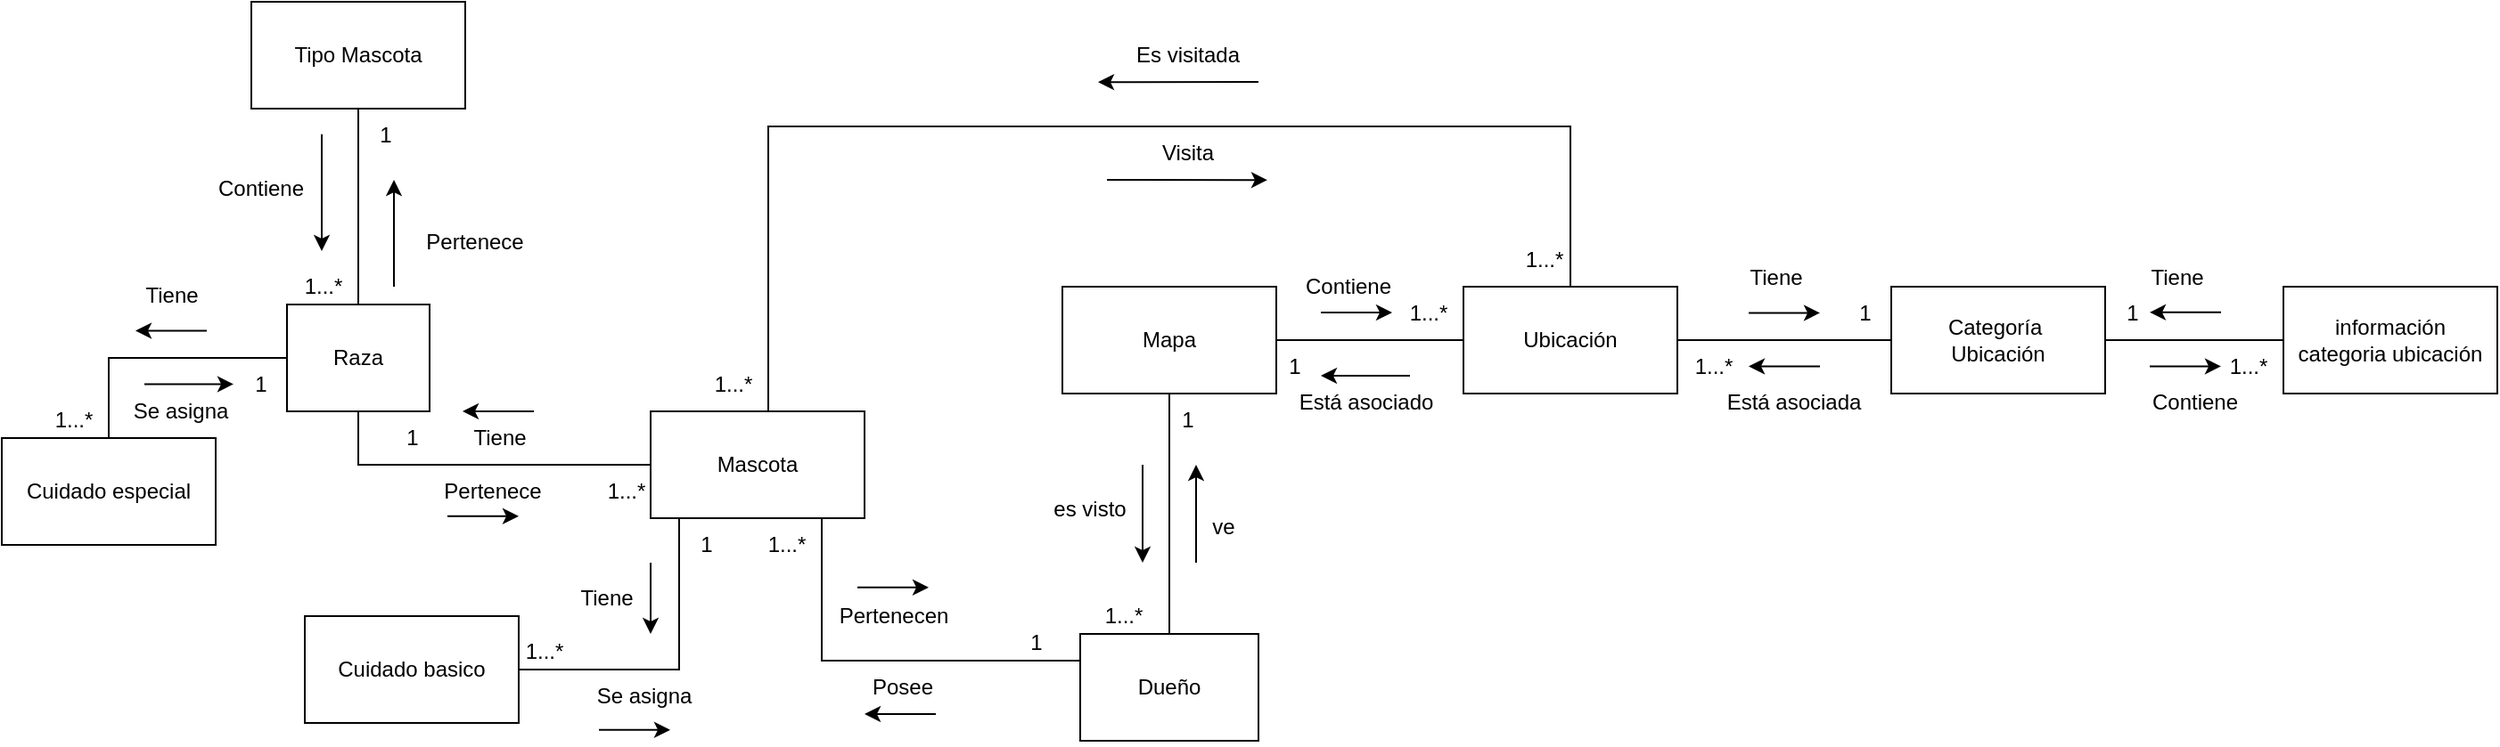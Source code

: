 <mxfile version="20.5.3" type="google"><diagram id="_GuqVQiUZcWHyujKK2nL" name="Página-1"><mxGraphModel grid="1" page="1" gridSize="10" guides="1" tooltips="1" connect="1" arrows="1" fold="1" pageScale="1" pageWidth="827" pageHeight="1169" math="0" shadow="0"><root><mxCell id="0"/><mxCell id="1" parent="0"/><mxCell id="2DfOhCfQZKJeuJSRLZsm-283" style="edgeStyle=orthogonalEdgeStyle;rounded=0;orthogonalLoop=1;jettySize=auto;html=1;endArrow=none;endFill=0;" edge="1" parent="1" source="2DfOhCfQZKJeuJSRLZsm-286" target="2DfOhCfQZKJeuJSRLZsm-292"><mxGeometry relative="1" as="geometry"><Array as="points"><mxPoint x="180" y="405"/></Array></mxGeometry></mxCell><mxCell id="2DfOhCfQZKJeuJSRLZsm-284" style="edgeStyle=orthogonalEdgeStyle;rounded=0;orthogonalLoop=1;jettySize=auto;html=1;endArrow=none;endFill=0;" edge="1" parent="1" source="2DfOhCfQZKJeuJSRLZsm-286" target="2DfOhCfQZKJeuJSRLZsm-294"><mxGeometry relative="1" as="geometry"><mxPoint y="270" as="targetPoint"/><Array as="points"><mxPoint y="290"/></Array></mxGeometry></mxCell><mxCell id="2DfOhCfQZKJeuJSRLZsm-286" value="Mascota" style="rounded=0;whiteSpace=wrap;html=1;" vertex="1" parent="1"><mxGeometry x="164" y="260" width="120" height="60" as="geometry"/></mxCell><mxCell id="q-e6z-P-KfCWZ5G5C2KU-2" style="edgeStyle=orthogonalEdgeStyle;rounded=0;orthogonalLoop=1;jettySize=auto;html=1;exitX=1;exitY=0.5;exitDx=0;exitDy=0;endArrow=none;endFill=0;" edge="1" parent="1" source="2DfOhCfQZKJeuJSRLZsm-287" target="q-e6z-P-KfCWZ5G5C2KU-1"><mxGeometry relative="1" as="geometry"/></mxCell><mxCell id="2DfOhCfQZKJeuJSRLZsm-287" value="Categoría&amp;nbsp;&lt;br&gt;Ubicación" style="rounded=0;whiteSpace=wrap;html=1;" vertex="1" parent="1"><mxGeometry x="860" y="190" width="120" height="60" as="geometry"/></mxCell><mxCell id="2DfOhCfQZKJeuJSRLZsm-288" style="edgeStyle=orthogonalEdgeStyle;rounded=0;orthogonalLoop=1;jettySize=auto;html=1;entryX=0;entryY=0.5;entryDx=0;entryDy=0;endArrow=none;endFill=0;" edge="1" parent="1" source="2DfOhCfQZKJeuJSRLZsm-289" target="2DfOhCfQZKJeuJSRLZsm-287"><mxGeometry relative="1" as="geometry"/></mxCell><mxCell id="2DfOhCfQZKJeuJSRLZsm-289" value="Ubicación" style="rounded=0;whiteSpace=wrap;html=1;" vertex="1" parent="1"><mxGeometry x="620" y="190" width="120" height="60" as="geometry"/></mxCell><mxCell id="wgUeokhiBTYwIn6FiawR-16" style="edgeStyle=orthogonalEdgeStyle;rounded=0;orthogonalLoop=1;jettySize=auto;html=1;exitX=0.5;exitY=1;exitDx=0;exitDy=0;entryX=0.5;entryY=0;entryDx=0;entryDy=0;endArrow=none;endFill=0;" edge="1" parent="1" source="2DfOhCfQZKJeuJSRLZsm-290" target="2DfOhCfQZKJeuJSRLZsm-364"><mxGeometry relative="1" as="geometry"/></mxCell><mxCell id="2DfOhCfQZKJeuJSRLZsm-290" value="Tipo Mascota" style="rounded=0;whiteSpace=wrap;html=1;" vertex="1" parent="1"><mxGeometry x="-60" y="30" width="120" height="60" as="geometry"/></mxCell><mxCell id="2DfOhCfQZKJeuJSRLZsm-292" value="Cuidado basico" style="rounded=0;whiteSpace=wrap;html=1;" vertex="1" parent="1"><mxGeometry x="-30" y="375" width="120" height="60" as="geometry"/></mxCell><mxCell id="2DfOhCfQZKJeuJSRLZsm-294" value="Raza" style="rounded=0;whiteSpace=wrap;html=1;" vertex="1" parent="1"><mxGeometry x="-40" y="200" width="80" height="60" as="geometry"/></mxCell><mxCell id="2DfOhCfQZKJeuJSRLZsm-295" style="edgeStyle=orthogonalEdgeStyle;rounded=0;orthogonalLoop=1;jettySize=auto;html=1;exitX=0.5;exitY=1;exitDx=0;exitDy=0;" edge="1" parent="1" source="2DfOhCfQZKJeuJSRLZsm-292" target="2DfOhCfQZKJeuJSRLZsm-292"><mxGeometry relative="1" as="geometry"/></mxCell><mxCell id="2DfOhCfQZKJeuJSRLZsm-300" value="1...*" style="text;html=1;align=center;verticalAlign=middle;resizable=0;points=[];autosize=1;strokeColor=none;fillColor=none;" vertex="1" parent="1"><mxGeometry x="-40" y="175" width="40" height="30" as="geometry"/></mxCell><mxCell id="2DfOhCfQZKJeuJSRLZsm-301" value="Contiene" style="text;html=1;align=center;verticalAlign=middle;resizable=0;points=[];autosize=1;strokeColor=none;fillColor=none;" vertex="1" parent="1"><mxGeometry x="-90" y="120" width="70" height="30" as="geometry"/></mxCell><mxCell id="2DfOhCfQZKJeuJSRLZsm-302" value="Pertenece" style="text;html=1;align=center;verticalAlign=middle;resizable=0;points=[];autosize=1;strokeColor=none;fillColor=none;" vertex="1" parent="1"><mxGeometry x="25" y="150" width="80" height="30" as="geometry"/></mxCell><mxCell id="2DfOhCfQZKJeuJSRLZsm-303" value="" style="endArrow=classic;html=1;rounded=0;" edge="1" parent="1"><mxGeometry width="50" height="50" relative="1" as="geometry"><mxPoint x="-20.5" y="104.43" as="sourcePoint"/><mxPoint x="-20.5" y="170" as="targetPoint"/><Array as="points"><mxPoint x="-20.5" y="104.43"/></Array></mxGeometry></mxCell><mxCell id="2DfOhCfQZKJeuJSRLZsm-304" value="" style="endArrow=classic;html=1;rounded=0;" edge="1" parent="1"><mxGeometry width="50" height="50" relative="1" as="geometry"><mxPoint x="20" y="190" as="sourcePoint"/><mxPoint x="20" y="130" as="targetPoint"/></mxGeometry></mxCell><mxCell id="2DfOhCfQZKJeuJSRLZsm-307" value="Tiene" style="text;html=1;align=center;verticalAlign=middle;resizable=0;points=[];autosize=1;strokeColor=none;fillColor=none;" vertex="1" parent="1"><mxGeometry x="53.5" y="260" width="50" height="30" as="geometry"/></mxCell><mxCell id="2DfOhCfQZKJeuJSRLZsm-308" value="Pertenece" style="text;html=1;align=center;verticalAlign=middle;resizable=0;points=[];autosize=1;strokeColor=none;fillColor=none;" vertex="1" parent="1"><mxGeometry x="35" y="290" width="80" height="30" as="geometry"/></mxCell><mxCell id="2DfOhCfQZKJeuJSRLZsm-309" value="" style="endArrow=classic;html=1;rounded=0;" edge="1" parent="1"><mxGeometry width="50" height="50" relative="1" as="geometry"><mxPoint x="50.0" y="318.89" as="sourcePoint"/><mxPoint x="90.0" y="318.89" as="targetPoint"/></mxGeometry></mxCell><mxCell id="2DfOhCfQZKJeuJSRLZsm-310" value="" style="endArrow=classic;html=1;rounded=0;" edge="1" parent="1"><mxGeometry width="50" height="50" relative="1" as="geometry"><mxPoint x="98.5" y="260" as="sourcePoint"/><mxPoint x="58.5" y="260" as="targetPoint"/><Array as="points"><mxPoint x="98.5" y="260"/></Array></mxGeometry></mxCell><mxCell id="2DfOhCfQZKJeuJSRLZsm-312" value="" style="endArrow=classic;html=1;rounded=0;" edge="1" parent="1"><mxGeometry width="50" height="50" relative="1" as="geometry"><mxPoint x="164" y="345" as="sourcePoint"/><mxPoint x="164" y="385" as="targetPoint"/><Array as="points"/></mxGeometry></mxCell><mxCell id="2DfOhCfQZKJeuJSRLZsm-319" value="" style="endArrow=classic;html=1;rounded=0;" edge="1" parent="1"><mxGeometry width="50" height="50" relative="1" as="geometry"><mxPoint x="135.0" y="438.89" as="sourcePoint"/><mxPoint x="175" y="438.89" as="targetPoint"/><Array as="points"><mxPoint x="155" y="438.89"/></Array></mxGeometry></mxCell><mxCell id="2DfOhCfQZKJeuJSRLZsm-321" value="1...*" style="text;html=1;align=center;verticalAlign=middle;resizable=0;points=[];autosize=1;strokeColor=none;fillColor=none;" vertex="1" parent="1"><mxGeometry x="740" y="220" width="40" height="30" as="geometry"/></mxCell><mxCell id="2DfOhCfQZKJeuJSRLZsm-323" value="Tiene" style="text;html=1;align=center;verticalAlign=middle;resizable=0;points=[];autosize=1;strokeColor=none;fillColor=none;" vertex="1" parent="1"><mxGeometry x="770" y="170" width="50" height="30" as="geometry"/></mxCell><mxCell id="2DfOhCfQZKJeuJSRLZsm-324" value="1" style="text;html=1;align=center;verticalAlign=middle;resizable=0;points=[];autosize=1;strokeColor=none;fillColor=none;" vertex="1" parent="1"><mxGeometry x="830" y="190" width="30" height="30" as="geometry"/></mxCell><mxCell id="2DfOhCfQZKJeuJSRLZsm-325" value="" style="endArrow=classic;html=1;rounded=0;" edge="1" parent="1"><mxGeometry width="50" height="50" relative="1" as="geometry"><mxPoint x="780" y="204.71" as="sourcePoint"/><mxPoint x="820" y="204.71" as="targetPoint"/></mxGeometry></mxCell><mxCell id="2DfOhCfQZKJeuJSRLZsm-326" value="" style="endArrow=classic;html=1;rounded=0;" edge="1" parent="1"><mxGeometry width="50" height="50" relative="1" as="geometry"><mxPoint x="820" y="234.71" as="sourcePoint"/><mxPoint x="780" y="234.71" as="targetPoint"/><Array as="points"/></mxGeometry></mxCell><mxCell id="2DfOhCfQZKJeuJSRLZsm-327" value="Está asociada" style="text;html=1;align=center;verticalAlign=middle;resizable=0;points=[];autosize=1;strokeColor=none;fillColor=none;" vertex="1" parent="1"><mxGeometry x="755" y="240" width="100" height="30" as="geometry"/></mxCell><mxCell id="2DfOhCfQZKJeuJSRLZsm-330" value="1" style="text;html=1;align=center;verticalAlign=middle;resizable=0;points=[];autosize=1;strokeColor=none;fillColor=none;" vertex="1" parent="1"><mxGeometry x="180" y="320" width="30" height="30" as="geometry"/></mxCell><mxCell id="2DfOhCfQZKJeuJSRLZsm-331" value="1...*" style="text;html=1;align=center;verticalAlign=middle;resizable=0;points=[];autosize=1;strokeColor=none;fillColor=none;" vertex="1" parent="1"><mxGeometry x="83.5" y="380" width="40" height="30" as="geometry"/></mxCell><mxCell id="2DfOhCfQZKJeuJSRLZsm-334" value="Tiene" style="text;html=1;align=center;verticalAlign=middle;resizable=0;points=[];autosize=1;strokeColor=none;fillColor=none;" vertex="1" parent="1"><mxGeometry x="113.5" y="350" width="50" height="30" as="geometry"/></mxCell><mxCell id="2DfOhCfQZKJeuJSRLZsm-335" value="Pertenecen" style="text;html=1;align=center;verticalAlign=middle;resizable=0;points=[];autosize=1;strokeColor=none;fillColor=none;" vertex="1" parent="1"><mxGeometry x="260" y="360" width="80" height="30" as="geometry"/></mxCell><mxCell id="2DfOhCfQZKJeuJSRLZsm-336" value="Posee" style="text;html=1;align=center;verticalAlign=middle;resizable=0;points=[];autosize=1;strokeColor=none;fillColor=none;" vertex="1" parent="1"><mxGeometry x="275" y="400" width="60" height="30" as="geometry"/></mxCell><mxCell id="2DfOhCfQZKJeuJSRLZsm-337" value="" style="endArrow=classic;html=1;rounded=0;" edge="1" parent="1"><mxGeometry width="50" height="50" relative="1" as="geometry"><mxPoint x="324" y="430" as="sourcePoint"/><mxPoint x="284" y="430" as="targetPoint"/><Array as="points"/></mxGeometry></mxCell><mxCell id="2DfOhCfQZKJeuJSRLZsm-338" value="" style="endArrow=classic;html=1;rounded=0;" edge="1" parent="1"><mxGeometry width="50" height="50" relative="1" as="geometry"><mxPoint x="280" y="358.89" as="sourcePoint"/><mxPoint x="320" y="358.89" as="targetPoint"/></mxGeometry></mxCell><mxCell id="2DfOhCfQZKJeuJSRLZsm-339" value="Se asigna" style="text;html=1;align=center;verticalAlign=middle;resizable=0;points=[];autosize=1;strokeColor=none;fillColor=none;" vertex="1" parent="1"><mxGeometry x="120" y="405" width="80" height="30" as="geometry"/></mxCell><mxCell id="2DfOhCfQZKJeuJSRLZsm-352" style="edgeStyle=orthogonalEdgeStyle;rounded=0;orthogonalLoop=1;jettySize=auto;html=1;endArrow=none;endFill=0;" edge="1" parent="1" source="2DfOhCfQZKJeuJSRLZsm-356" target="2DfOhCfQZKJeuJSRLZsm-366"><mxGeometry relative="1" as="geometry"><Array as="points"><mxPoint x="260" y="400"/></Array></mxGeometry></mxCell><mxCell id="wgUeokhiBTYwIn6FiawR-15" style="edgeStyle=orthogonalEdgeStyle;rounded=0;orthogonalLoop=1;jettySize=auto;html=1;exitX=0.75;exitY=0;exitDx=0;exitDy=0;entryX=0.5;entryY=0;entryDx=0;entryDy=0;endArrow=none;endFill=0;" edge="1" parent="1" source="2DfOhCfQZKJeuJSRLZsm-356" target="2DfOhCfQZKJeuJSRLZsm-289"><mxGeometry relative="1" as="geometry"><Array as="points"><mxPoint x="230" y="260"/><mxPoint x="230" y="100"/><mxPoint x="680" y="100"/></Array></mxGeometry></mxCell><mxCell id="2DfOhCfQZKJeuJSRLZsm-356" value="Mascota" style="rounded=0;whiteSpace=wrap;html=1;" vertex="1" parent="1"><mxGeometry x="164" y="260" width="120" height="60" as="geometry"/></mxCell><mxCell id="q-e6z-P-KfCWZ5G5C2KU-10" style="edgeStyle=orthogonalEdgeStyle;rounded=0;orthogonalLoop=1;jettySize=auto;html=1;exitX=0;exitY=0.5;exitDx=0;exitDy=0;endArrow=none;endFill=0;" edge="1" parent="1" source="2DfOhCfQZKJeuJSRLZsm-364" target="q-e6z-P-KfCWZ5G5C2KU-9"><mxGeometry relative="1" as="geometry"/></mxCell><mxCell id="2DfOhCfQZKJeuJSRLZsm-364" value="Raza" style="rounded=0;whiteSpace=wrap;html=1;" vertex="1" parent="1"><mxGeometry x="-40" y="200" width="80" height="60" as="geometry"/></mxCell><mxCell id="wgUeokhiBTYwIn6FiawR-1" style="edgeStyle=orthogonalEdgeStyle;rounded=0;orthogonalLoop=1;jettySize=auto;html=1;exitX=0.5;exitY=0;exitDx=0;exitDy=0;endArrow=none;endFill=0;" edge="1" parent="1" source="2DfOhCfQZKJeuJSRLZsm-366" target="gCjUXWW1ViEYZHHmf8EP-12"><mxGeometry relative="1" as="geometry"/></mxCell><mxCell id="2DfOhCfQZKJeuJSRLZsm-366" value="Dueño" style="rounded=0;whiteSpace=wrap;html=1;" vertex="1" parent="1"><mxGeometry x="405" y="385" width="100" height="60" as="geometry"/></mxCell><mxCell id="2DfOhCfQZKJeuJSRLZsm-369" value="1" style="text;html=1;align=center;verticalAlign=middle;resizable=0;points=[];autosize=1;strokeColor=none;fillColor=none;" vertex="1" parent="1"><mxGeometry y="90" width="30" height="30" as="geometry"/></mxCell><mxCell id="2DfOhCfQZKJeuJSRLZsm-375" value="1...*" style="text;html=1;align=center;verticalAlign=middle;resizable=0;points=[];autosize=1;strokeColor=none;fillColor=none;" vertex="1" parent="1"><mxGeometry x="130" y="290" width="40" height="30" as="geometry"/></mxCell><mxCell id="2DfOhCfQZKJeuJSRLZsm-376" value="1" style="text;html=1;align=center;verticalAlign=middle;resizable=0;points=[];autosize=1;strokeColor=none;fillColor=none;" vertex="1" parent="1"><mxGeometry x="15" y="260" width="30" height="30" as="geometry"/></mxCell><mxCell id="2DfOhCfQZKJeuJSRLZsm-402" value="1...*" style="text;html=1;align=center;verticalAlign=middle;resizable=0;points=[];autosize=1;strokeColor=none;fillColor=none;" vertex="1" parent="1"><mxGeometry x="220" y="320" width="40" height="30" as="geometry"/></mxCell><mxCell id="2DfOhCfQZKJeuJSRLZsm-403" value="1" style="text;html=1;align=center;verticalAlign=middle;resizable=0;points=[];autosize=1;strokeColor=none;fillColor=none;" vertex="1" parent="1"><mxGeometry x="365" y="375" width="30" height="30" as="geometry"/></mxCell><mxCell id="wgUeokhiBTYwIn6FiawR-8" style="edgeStyle=orthogonalEdgeStyle;rounded=0;orthogonalLoop=1;jettySize=auto;html=1;exitX=1;exitY=0.5;exitDx=0;exitDy=0;entryX=0;entryY=0.5;entryDx=0;entryDy=0;endArrow=none;endFill=0;" edge="1" parent="1" source="gCjUXWW1ViEYZHHmf8EP-12" target="2DfOhCfQZKJeuJSRLZsm-289"><mxGeometry relative="1" as="geometry"/></mxCell><mxCell id="gCjUXWW1ViEYZHHmf8EP-12" value="Mapa" style="rounded=0;whiteSpace=wrap;html=1;" vertex="1" parent="1"><mxGeometry x="395" y="190" width="120" height="60" as="geometry"/></mxCell><mxCell id="wgUeokhiBTYwIn6FiawR-2" value="1...*" style="text;html=1;align=center;verticalAlign=middle;resizable=0;points=[];autosize=1;strokeColor=none;fillColor=none;" vertex="1" parent="1"><mxGeometry x="409" y="360" width="40" height="30" as="geometry"/></mxCell><mxCell id="wgUeokhiBTYwIn6FiawR-3" value="1" style="text;html=1;align=center;verticalAlign=middle;resizable=0;points=[];autosize=1;strokeColor=none;fillColor=none;" vertex="1" parent="1"><mxGeometry x="450" y="250" width="30" height="30" as="geometry"/></mxCell><mxCell id="wgUeokhiBTYwIn6FiawR-4" value="" style="endArrow=classic;html=1;rounded=0;" edge="1" parent="1"><mxGeometry width="50" height="50" relative="1" as="geometry"><mxPoint x="470" y="345" as="sourcePoint"/><mxPoint x="470" y="290" as="targetPoint"/><Array as="points"/></mxGeometry></mxCell><mxCell id="wgUeokhiBTYwIn6FiawR-5" value="" style="endArrow=classic;html=1;rounded=0;" edge="1" parent="1"><mxGeometry width="50" height="50" relative="1" as="geometry"><mxPoint x="440" y="290" as="sourcePoint"/><mxPoint x="440" y="345" as="targetPoint"/><Array as="points"/></mxGeometry></mxCell><mxCell id="wgUeokhiBTYwIn6FiawR-6" value="ve" style="text;html=1;align=center;verticalAlign=middle;resizable=0;points=[];autosize=1;strokeColor=none;fillColor=none;" vertex="1" parent="1"><mxGeometry x="465" y="310" width="40" height="30" as="geometry"/></mxCell><mxCell id="wgUeokhiBTYwIn6FiawR-7" value="es visto" style="text;html=1;align=center;verticalAlign=middle;resizable=0;points=[];autosize=1;strokeColor=none;fillColor=none;" vertex="1" parent="1"><mxGeometry x="380" y="300" width="60" height="30" as="geometry"/></mxCell><mxCell id="wgUeokhiBTYwIn6FiawR-9" value="1" style="text;html=1;align=center;verticalAlign=middle;resizable=0;points=[];autosize=1;strokeColor=none;fillColor=none;" vertex="1" parent="1"><mxGeometry x="510" y="220" width="30" height="30" as="geometry"/></mxCell><mxCell id="wgUeokhiBTYwIn6FiawR-10" value="" style="endArrow=classic;html=1;rounded=0;" edge="1" parent="1"><mxGeometry width="50" height="50" relative="1" as="geometry"><mxPoint x="540" y="204.5" as="sourcePoint"/><mxPoint x="580" y="204.5" as="targetPoint"/></mxGeometry></mxCell><mxCell id="wgUeokhiBTYwIn6FiawR-11" value="" style="endArrow=classic;html=1;rounded=0;" edge="1" parent="1"><mxGeometry width="50" height="50" relative="1" as="geometry"><mxPoint x="590" y="240" as="sourcePoint"/><mxPoint x="540" y="240" as="targetPoint"/><Array as="points"/></mxGeometry></mxCell><mxCell id="wgUeokhiBTYwIn6FiawR-12" value="1...*" style="text;html=1;align=center;verticalAlign=middle;resizable=0;points=[];autosize=1;strokeColor=none;fillColor=none;" vertex="1" parent="1"><mxGeometry x="580" y="190" width="40" height="30" as="geometry"/></mxCell><mxCell id="wgUeokhiBTYwIn6FiawR-13" value="Contiene" style="text;html=1;align=center;verticalAlign=middle;resizable=0;points=[];autosize=1;strokeColor=none;fillColor=none;" vertex="1" parent="1"><mxGeometry x="520" y="175" width="70" height="30" as="geometry"/></mxCell><mxCell id="wgUeokhiBTYwIn6FiawR-14" value="Está asociado" style="text;html=1;align=center;verticalAlign=middle;resizable=0;points=[];autosize=1;strokeColor=none;fillColor=none;" vertex="1" parent="1"><mxGeometry x="515" y="240" width="100" height="30" as="geometry"/></mxCell><mxCell id="wgUeokhiBTYwIn6FiawR-18" value="1...*" style="text;html=1;align=center;verticalAlign=middle;resizable=0;points=[];autosize=1;strokeColor=none;fillColor=none;" vertex="1" parent="1"><mxGeometry x="190" y="230" width="40" height="30" as="geometry"/></mxCell><mxCell id="WUzdpvGoLW6eZ9frqSK7-2" value="Visita" style="text;html=1;align=center;verticalAlign=middle;resizable=0;points=[];autosize=1;strokeColor=none;fillColor=none;" vertex="1" parent="1"><mxGeometry x="440" y="100" width="50" height="30" as="geometry"/></mxCell><mxCell id="wgUeokhiBTYwIn6FiawR-19" value="" style="endArrow=classic;html=1;rounded=0;" edge="1" parent="1"><mxGeometry width="50" height="50" relative="1" as="geometry"><mxPoint x="420" y="130.0" as="sourcePoint"/><mxPoint x="510" y="130.11" as="targetPoint"/></mxGeometry></mxCell><mxCell id="WUzdpvGoLW6eZ9frqSK7-3" value="Es visitada" style="text;html=1;align=center;verticalAlign=middle;resizable=0;points=[];autosize=1;strokeColor=none;fillColor=none;" vertex="1" parent="1"><mxGeometry x="425" y="45" width="80" height="30" as="geometry"/></mxCell><mxCell id="WUzdpvGoLW6eZ9frqSK7-4" value="1...*" style="text;html=1;align=center;verticalAlign=middle;resizable=0;points=[];autosize=1;strokeColor=none;fillColor=none;" vertex="1" parent="1"><mxGeometry x="645" y="160" width="40" height="30" as="geometry"/></mxCell><mxCell id="WUzdpvGoLW6eZ9frqSK7-6" value="" style="endArrow=classic;html=1;rounded=0;" edge="1" parent="1"><mxGeometry width="50" height="50" relative="1" as="geometry"><mxPoint x="505" y="75.0" as="sourcePoint"/><mxPoint x="415" y="75.11" as="targetPoint"/></mxGeometry></mxCell><mxCell id="q-e6z-P-KfCWZ5G5C2KU-1" value="información&lt;br&gt;categoria ubicación" style="rounded=0;whiteSpace=wrap;html=1;" vertex="1" parent="1"><mxGeometry x="1080" y="190" width="120" height="60" as="geometry"/></mxCell><mxCell id="q-e6z-P-KfCWZ5G5C2KU-3" value="1" style="text;html=1;align=center;verticalAlign=middle;resizable=0;points=[];autosize=1;strokeColor=none;fillColor=none;" vertex="1" parent="1"><mxGeometry x="980" y="190" width="30" height="30" as="geometry"/></mxCell><mxCell id="q-e6z-P-KfCWZ5G5C2KU-4" value="1...*" style="text;html=1;align=center;verticalAlign=middle;resizable=0;points=[];autosize=1;strokeColor=none;fillColor=none;" vertex="1" parent="1"><mxGeometry x="1040" y="220" width="40" height="30" as="geometry"/></mxCell><mxCell id="q-e6z-P-KfCWZ5G5C2KU-5" value="Tiene" style="text;html=1;align=center;verticalAlign=middle;resizable=0;points=[];autosize=1;strokeColor=none;fillColor=none;" vertex="1" parent="1"><mxGeometry x="995" y="170" width="50" height="30" as="geometry"/></mxCell><mxCell id="q-e6z-P-KfCWZ5G5C2KU-6" value="" style="endArrow=classic;html=1;rounded=0;" edge="1" parent="1"><mxGeometry width="50" height="50" relative="1" as="geometry"><mxPoint x="1005" y="234.71" as="sourcePoint"/><mxPoint x="1045" y="234.71" as="targetPoint"/></mxGeometry></mxCell><mxCell id="q-e6z-P-KfCWZ5G5C2KU-7" value="" style="endArrow=classic;html=1;rounded=0;" edge="1" parent="1"><mxGeometry width="50" height="50" relative="1" as="geometry"><mxPoint x="1045" y="204.43" as="sourcePoint"/><mxPoint x="1005" y="204.43" as="targetPoint"/><Array as="points"/></mxGeometry></mxCell><mxCell id="q-e6z-P-KfCWZ5G5C2KU-8" value="Contiene" style="text;html=1;align=center;verticalAlign=middle;resizable=0;points=[];autosize=1;strokeColor=none;fillColor=none;" vertex="1" parent="1"><mxGeometry x="995" y="240" width="70" height="30" as="geometry"/></mxCell><mxCell id="q-e6z-P-KfCWZ5G5C2KU-9" value="Cuidado especial" style="rounded=0;whiteSpace=wrap;html=1;" vertex="1" parent="1"><mxGeometry x="-200" y="275" width="120" height="60" as="geometry"/></mxCell><mxCell id="q-e6z-P-KfCWZ5G5C2KU-11" value="1" style="text;html=1;align=center;verticalAlign=middle;resizable=0;points=[];autosize=1;strokeColor=none;fillColor=none;" vertex="1" parent="1"><mxGeometry x="-70" y="230" width="30" height="30" as="geometry"/></mxCell><mxCell id="q-e6z-P-KfCWZ5G5C2KU-12" value="1...*" style="text;html=1;align=center;verticalAlign=middle;resizable=0;points=[];autosize=1;strokeColor=none;fillColor=none;" vertex="1" parent="1"><mxGeometry x="-180" y="250" width="40" height="30" as="geometry"/></mxCell><mxCell id="q-e6z-P-KfCWZ5G5C2KU-13" value="Tiene" style="text;html=1;align=center;verticalAlign=middle;resizable=0;points=[];autosize=1;strokeColor=none;fillColor=none;" vertex="1" parent="1"><mxGeometry x="-130" y="180" width="50" height="30" as="geometry"/></mxCell><mxCell id="q-e6z-P-KfCWZ5G5C2KU-14" value="" style="endArrow=classic;html=1;rounded=0;" edge="1" parent="1"><mxGeometry width="50" height="50" relative="1" as="geometry"><mxPoint x="-85.0" y="214.71" as="sourcePoint"/><mxPoint x="-125.0" y="214.71" as="targetPoint"/><Array as="points"><mxPoint x="-85" y="214.71"/></Array></mxGeometry></mxCell><mxCell id="q-e6z-P-KfCWZ5G5C2KU-15" value="" style="endArrow=classic;html=1;rounded=0;" edge="1" parent="1"><mxGeometry width="50" height="50" relative="1" as="geometry"><mxPoint x="-120.0" y="244.71" as="sourcePoint"/><mxPoint x="-70" y="244.71" as="targetPoint"/><Array as="points"><mxPoint x="-120" y="244.71"/></Array></mxGeometry></mxCell><mxCell id="q-e6z-P-KfCWZ5G5C2KU-16" value="Se asigna" style="text;html=1;align=center;verticalAlign=middle;resizable=0;points=[];autosize=1;strokeColor=none;fillColor=none;" vertex="1" parent="1"><mxGeometry x="-140" y="245" width="80" height="30" as="geometry"/></mxCell></root></mxGraphModel></diagram></mxfile>